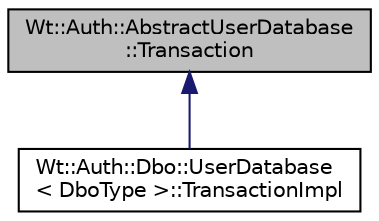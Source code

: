 digraph "Wt::Auth::AbstractUserDatabase::Transaction"
{
 // LATEX_PDF_SIZE
  edge [fontname="Helvetica",fontsize="10",labelfontname="Helvetica",labelfontsize="10"];
  node [fontname="Helvetica",fontsize="10",shape=record];
  Node1 [label="Wt::Auth::AbstractUserDatabase\l::Transaction",height=0.2,width=0.4,color="black", fillcolor="grey75", style="filled", fontcolor="black",tooltip="An abstract transaction."];
  Node1 -> Node2 [dir="back",color="midnightblue",fontsize="10",style="solid",fontname="Helvetica"];
  Node2 [label="Wt::Auth::Dbo::UserDatabase\l\< DboType \>::TransactionImpl",height=0.2,width=0.4,color="black", fillcolor="white", style="filled",URL="$structWt_1_1Auth_1_1Dbo_1_1UserDatabase_1_1TransactionImpl.html",tooltip=" "];
}
